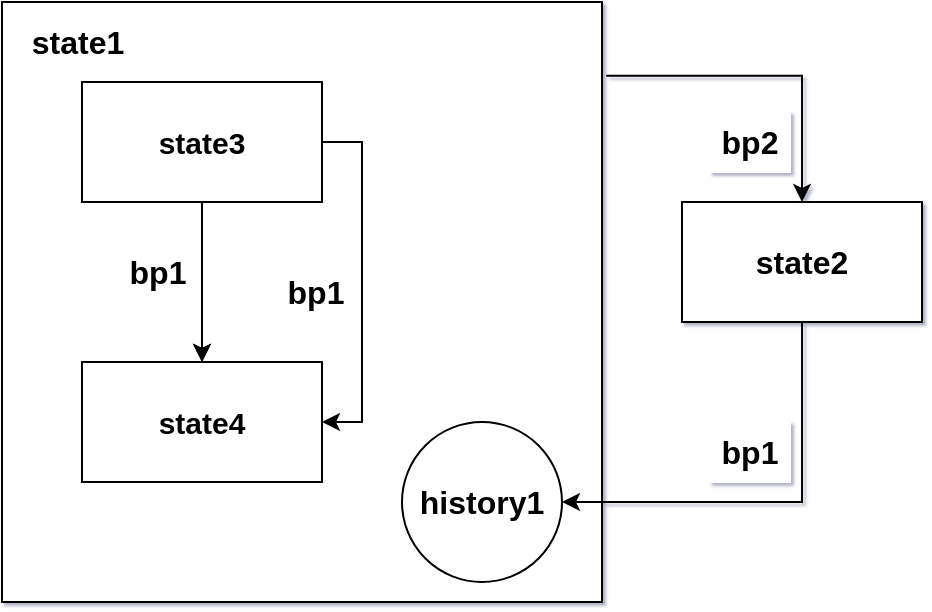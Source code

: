 <mxfile version="14.4.4"><diagram id="WmudoPLYRRA23lOU9kMV" name="Page-1"><mxGraphModel dx="1102" dy="590" grid="1" gridSize="10" guides="1" tooltips="1" connect="1" arrows="1" fold="1" page="1" pageScale="1" pageWidth="827" pageHeight="1169" math="0" shadow="1"><root><mxCell id="0"/><mxCell id="1" parent="0"/><mxCell id="-7OaTHaoPkK3zSC6BqPW-14" value="" style="rounded=0;whiteSpace=wrap;html=1;" vertex="1" parent="1"><mxGeometry x="40" y="90" width="300" height="300" as="geometry"/></mxCell><mxCell id="-7OaTHaoPkK3zSC6BqPW-16" value="" style="edgeStyle=orthogonalEdgeStyle;rounded=0;orthogonalLoop=1;jettySize=auto;html=1;" edge="1" parent="1" source="-7OaTHaoPkK3zSC6BqPW-17" target="-7OaTHaoPkK3zSC6BqPW-19"><mxGeometry relative="1" as="geometry"/></mxCell><mxCell id="-7OaTHaoPkK3zSC6BqPW-17" value="&lt;b&gt;&lt;font style=&quot;font-size: 16px&quot;&gt;state4&lt;/font&gt;&lt;/b&gt;" style="rounded=0;whiteSpace=wrap;html=1;" vertex="1" parent="1"><mxGeometry x="80" y="130" width="120" height="60" as="geometry"/></mxCell><mxCell id="-7OaTHaoPkK3zSC6BqPW-68" style="edgeStyle=orthogonalEdgeStyle;rounded=0;orthogonalLoop=1;jettySize=auto;html=1;entryX=1;entryY=0.5;entryDx=0;entryDy=0;startArrow=classic;startFill=1;endArrow=none;endFill=0;fontSize=16;" edge="1" parent="1" source="-7OaTHaoPkK3zSC6BqPW-19" target="-7OaTHaoPkK3zSC6BqPW-17"><mxGeometry relative="1" as="geometry"><Array as="points"><mxPoint x="140" y="300"/><mxPoint x="220" y="300"/><mxPoint x="220" y="160"/></Array></mxGeometry></mxCell><mxCell id="-7OaTHaoPkK3zSC6BqPW-70" value="" style="edgeStyle=orthogonalEdgeStyle;rounded=0;orthogonalLoop=1;jettySize=auto;html=1;startArrow=classic;startFill=1;endArrow=none;endFill=0;fontSize=16;" edge="1" parent="1" source="-7OaTHaoPkK3zSC6BqPW-19" target="-7OaTHaoPkK3zSC6BqPW-69"><mxGeometry relative="1" as="geometry"/></mxCell><mxCell id="-7OaTHaoPkK3zSC6BqPW-19" value="&lt;font style=&quot;font-size: 15px&quot;&gt;&lt;b&gt;state4&lt;/b&gt;&lt;/font&gt;" style="rounded=0;whiteSpace=wrap;html=1;" vertex="1" parent="1"><mxGeometry x="80" y="270" width="120" height="60" as="geometry"/></mxCell><mxCell id="-7OaTHaoPkK3zSC6BqPW-23" value="state1" style="text;html=1;strokeColor=none;fillColor=none;align=center;verticalAlign=middle;whiteSpace=wrap;rounded=0;fontStyle=1;fontSize=16;" vertex="1" parent="1"><mxGeometry x="58" y="100" width="40" height="20" as="geometry"/></mxCell><mxCell id="-7OaTHaoPkK3zSC6BqPW-72" style="edgeStyle=orthogonalEdgeStyle;rounded=0;orthogonalLoop=1;jettySize=auto;html=1;entryX=1.007;entryY=0.123;entryDx=0;entryDy=0;entryPerimeter=0;startArrow=classic;startFill=1;endArrow=none;endFill=0;fontSize=16;" edge="1" parent="1" source="-7OaTHaoPkK3zSC6BqPW-27" target="-7OaTHaoPkK3zSC6BqPW-14"><mxGeometry relative="1" as="geometry"><Array as="points"><mxPoint x="440" y="127"/></Array></mxGeometry></mxCell><mxCell id="-7OaTHaoPkK3zSC6BqPW-27" value="&lt;font style=&quot;font-size: 16px&quot;&gt;&lt;b&gt;state2&lt;/b&gt;&lt;/font&gt;" style="rounded=0;whiteSpace=wrap;html=1;" vertex="1" parent="1"><mxGeometry x="380" y="190" width="120" height="60" as="geometry"/></mxCell><mxCell id="-7OaTHaoPkK3zSC6BqPW-74" style="edgeStyle=orthogonalEdgeStyle;rounded=0;orthogonalLoop=1;jettySize=auto;html=1;entryX=0.5;entryY=1;entryDx=0;entryDy=0;startArrow=classic;startFill=1;endArrow=none;endFill=0;fontSize=16;" edge="1" parent="1" source="-7OaTHaoPkK3zSC6BqPW-42" target="-7OaTHaoPkK3zSC6BqPW-27"><mxGeometry relative="1" as="geometry"/></mxCell><mxCell id="-7OaTHaoPkK3zSC6BqPW-42" value="&lt;font style=&quot;font-size: 16px&quot;&gt;&lt;b&gt;history1&lt;/b&gt;&lt;/font&gt;" style="ellipse;whiteSpace=wrap;html=1;aspect=fixed;" vertex="1" parent="1"><mxGeometry x="240" y="300" width="80" height="80" as="geometry"/></mxCell><mxCell id="-7OaTHaoPkK3zSC6BqPW-50" value="&lt;b&gt;bp1&lt;/b&gt;" style="rounded=0;whiteSpace=wrap;html=1;fontSize=16;strokeColor=#FFFFFF;" vertex="1" parent="1"><mxGeometry x="98" y="210" width="40" height="30" as="geometry"/></mxCell><mxCell id="-7OaTHaoPkK3zSC6BqPW-58" value="&lt;b&gt;bp1&lt;/b&gt;" style="rounded=0;whiteSpace=wrap;html=1;fontSize=16;strokeColor=#FFFFFF;" vertex="1" parent="1"><mxGeometry x="177" y="220" width="40" height="30" as="geometry"/></mxCell><mxCell id="-7OaTHaoPkK3zSC6BqPW-69" value="&lt;font style=&quot;font-size: 15px&quot;&gt;&lt;b&gt;state3&lt;/b&gt;&lt;/font&gt;" style="rounded=0;whiteSpace=wrap;html=1;" vertex="1" parent="1"><mxGeometry x="80" y="130" width="120" height="60" as="geometry"/></mxCell><mxCell id="-7OaTHaoPkK3zSC6BqPW-75" value="&lt;b&gt;bp1&lt;/b&gt;" style="rounded=0;whiteSpace=wrap;html=1;fontSize=16;strokeColor=#FFFFFF;" vertex="1" parent="1"><mxGeometry x="394" y="300" width="40" height="30" as="geometry"/></mxCell><mxCell id="-7OaTHaoPkK3zSC6BqPW-76" value="&lt;b&gt;bp2&lt;/b&gt;" style="rounded=0;whiteSpace=wrap;html=1;fontSize=16;strokeColor=#FFFFFF;" vertex="1" parent="1"><mxGeometry x="394" y="145" width="40" height="30" as="geometry"/></mxCell></root></mxGraphModel></diagram></mxfile>